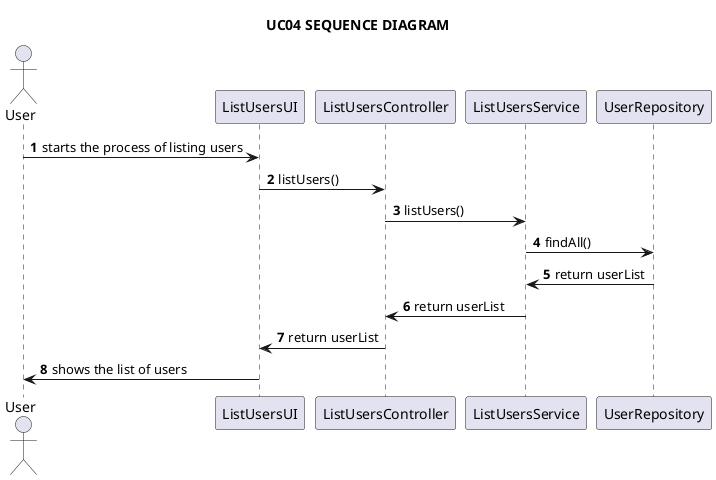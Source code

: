 @startuml

title UC04 SEQUENCE DIAGRAM

autonumber

actor User as u
participant ListUsersUI as ui
participant ListUsersController as c
participant ListUsersService as service
participant UserRepository as repo

u -> ui: starts the process of listing users

ui -> c: listUsers()

c -> service: listUsers()

service -> repo: findAll()

repo -> service: return userList

service -> c: return userList

c -> ui : return userList

ui -> u: shows the list of users

@enduml